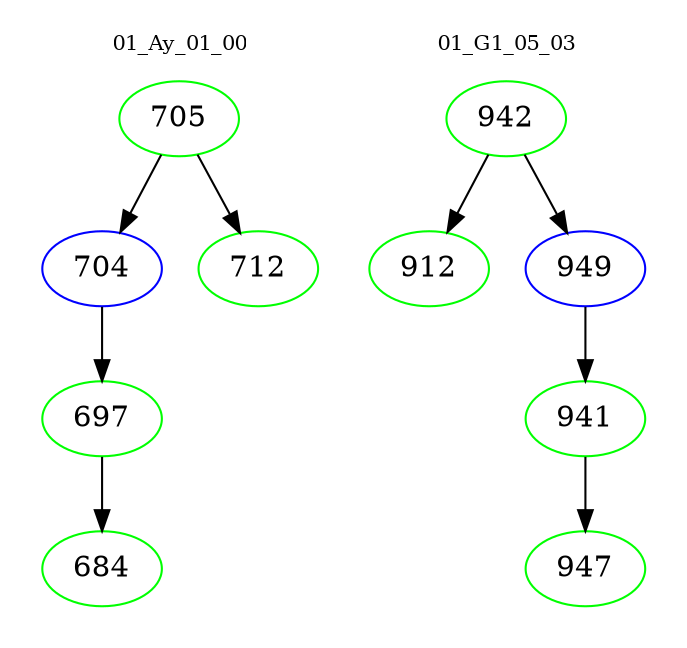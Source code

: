 digraph{
subgraph cluster_0 {
color = white
label = "01_Ay_01_00";
fontsize=10;
T0_705 [label="705", color="green"]
T0_705 -> T0_704 [color="black"]
T0_704 [label="704", color="blue"]
T0_704 -> T0_697 [color="black"]
T0_697 [label="697", color="green"]
T0_697 -> T0_684 [color="black"]
T0_684 [label="684", color="green"]
T0_705 -> T0_712 [color="black"]
T0_712 [label="712", color="green"]
}
subgraph cluster_1 {
color = white
label = "01_G1_05_03";
fontsize=10;
T1_942 [label="942", color="green"]
T1_942 -> T1_912 [color="black"]
T1_912 [label="912", color="green"]
T1_942 -> T1_949 [color="black"]
T1_949 [label="949", color="blue"]
T1_949 -> T1_941 [color="black"]
T1_941 [label="941", color="green"]
T1_941 -> T1_947 [color="black"]
T1_947 [label="947", color="green"]
}
}
